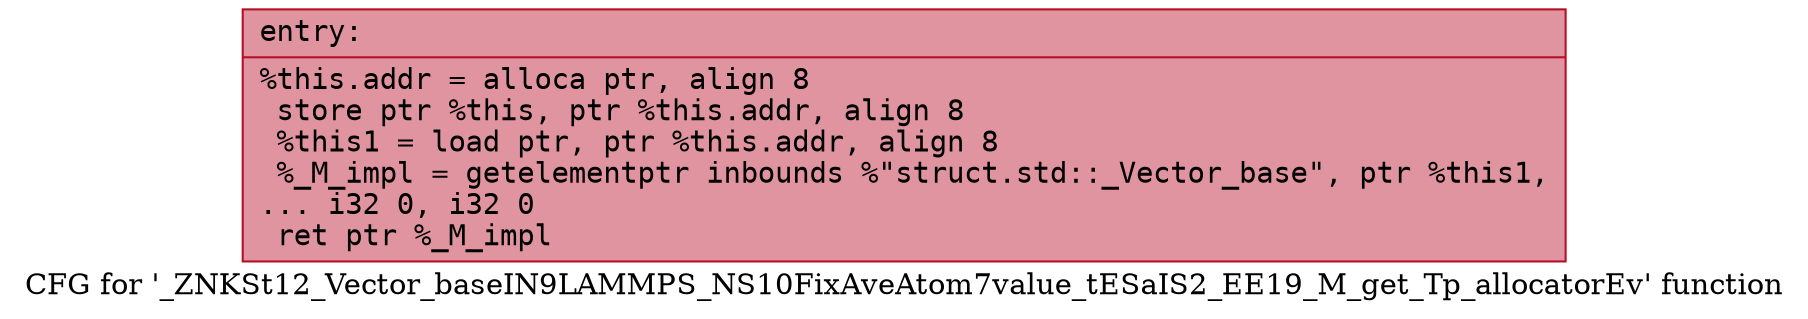 digraph "CFG for '_ZNKSt12_Vector_baseIN9LAMMPS_NS10FixAveAtom7value_tESaIS2_EE19_M_get_Tp_allocatorEv' function" {
	label="CFG for '_ZNKSt12_Vector_baseIN9LAMMPS_NS10FixAveAtom7value_tESaIS2_EE19_M_get_Tp_allocatorEv' function";

	Node0x55d086762110 [shape=record,color="#b70d28ff", style=filled, fillcolor="#b70d2870" fontname="Courier",label="{entry:\l|  %this.addr = alloca ptr, align 8\l  store ptr %this, ptr %this.addr, align 8\l  %this1 = load ptr, ptr %this.addr, align 8\l  %_M_impl = getelementptr inbounds %\"struct.std::_Vector_base\", ptr %this1,\l... i32 0, i32 0\l  ret ptr %_M_impl\l}"];
}

